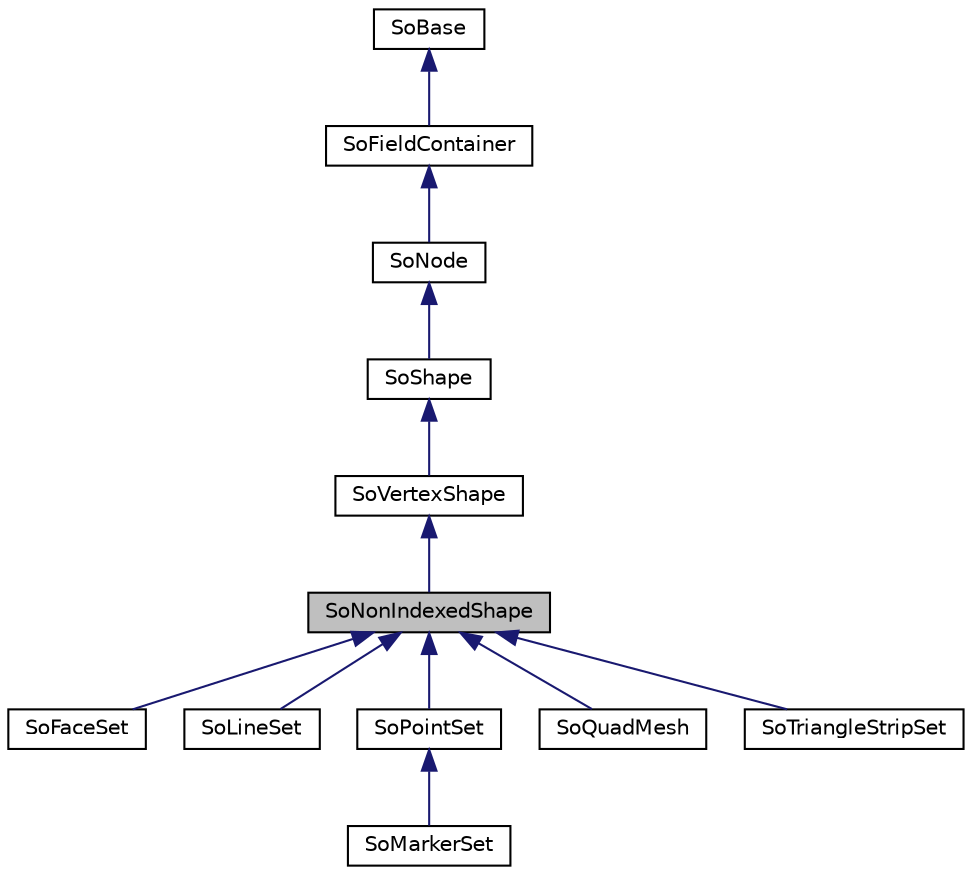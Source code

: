 digraph "SoNonIndexedShape"
{
 // LATEX_PDF_SIZE
  edge [fontname="Helvetica",fontsize="10",labelfontname="Helvetica",labelfontsize="10"];
  node [fontname="Helvetica",fontsize="10",shape=record];
  Node1 [label="SoNonIndexedShape",height=0.2,width=0.4,color="black", fillcolor="grey75", style="filled", fontcolor="black",tooltip="The SoNonIndexedShape class is the superclass for all non-indexed vertex based shapes."];
  Node2 -> Node1 [dir="back",color="midnightblue",fontsize="10",style="solid",fontname="Helvetica"];
  Node2 [label="SoVertexShape",height=0.2,width=0.4,color="black", fillcolor="white", style="filled",URL="$classSoVertexShape.html",tooltip="The SoVertexShape class is the superclass for all vertex based shapes."];
  Node3 -> Node2 [dir="back",color="midnightblue",fontsize="10",style="solid",fontname="Helvetica"];
  Node3 [label="SoShape",height=0.2,width=0.4,color="black", fillcolor="white", style="filled",URL="$classSoShape.html",tooltip="The SoShape class is the superclass for geometry shapes."];
  Node4 -> Node3 [dir="back",color="midnightblue",fontsize="10",style="solid",fontname="Helvetica"];
  Node4 [label="SoNode",height=0.2,width=0.4,color="black", fillcolor="white", style="filled",URL="$classSoNode.html",tooltip="The SoNode class is the base class for nodes used in scene graphs."];
  Node5 -> Node4 [dir="back",color="midnightblue",fontsize="10",style="solid",fontname="Helvetica"];
  Node5 [label="SoFieldContainer",height=0.2,width=0.4,color="black", fillcolor="white", style="filled",URL="$classSoFieldContainer.html",tooltip="The SoFieldContainer class is a base class for all classes that contain fields."];
  Node6 -> Node5 [dir="back",color="midnightblue",fontsize="10",style="solid",fontname="Helvetica"];
  Node6 [label="SoBase",height=0.2,width=0.4,color="black", fillcolor="white", style="filled",URL="$classSoBase.html",tooltip="The SoBase class is the top-level superclass for a number of class-hierarchies."];
  Node1 -> Node7 [dir="back",color="midnightblue",fontsize="10",style="solid",fontname="Helvetica"];
  Node7 [label="SoFaceSet",height=0.2,width=0.4,color="black", fillcolor="white", style="filled",URL="$classSoFaceSet.html",tooltip="The SoFaceSet class is used to render and organize non-indexed polygonal face data."];
  Node1 -> Node8 [dir="back",color="midnightblue",fontsize="10",style="solid",fontname="Helvetica"];
  Node8 [label="SoLineSet",height=0.2,width=0.4,color="black", fillcolor="white", style="filled",URL="$classSoLineSet.html",tooltip="The SoLineSet class is used to render and organize non-indexed polylines."];
  Node1 -> Node9 [dir="back",color="midnightblue",fontsize="10",style="solid",fontname="Helvetica"];
  Node9 [label="SoPointSet",height=0.2,width=0.4,color="black", fillcolor="white", style="filled",URL="$classSoPointSet.html",tooltip="The SoPointSet class is used to display a set of 3D points."];
  Node9 -> Node10 [dir="back",color="midnightblue",fontsize="10",style="solid",fontname="Helvetica"];
  Node10 [label="SoMarkerSet",height=0.2,width=0.4,color="black", fillcolor="white", style="filled",URL="$classSoMarkerSet.html",tooltip="The SoMarkerSet class displays a set of 2D bitmap markers in 3D."];
  Node1 -> Node11 [dir="back",color="midnightblue",fontsize="10",style="solid",fontname="Helvetica"];
  Node11 [label="SoQuadMesh",height=0.2,width=0.4,color="black", fillcolor="white", style="filled",URL="$classSoQuadMesh.html",tooltip="The SoQuadMesh class is used to render and optimize a quadrilateral mesh."];
  Node1 -> Node12 [dir="back",color="midnightblue",fontsize="10",style="solid",fontname="Helvetica"];
  Node12 [label="SoTriangleStripSet",height=0.2,width=0.4,color="black", fillcolor="white", style="filled",URL="$classSoTriangleStripSet.html",tooltip="The SoTriangleStripSet class is used to render and control non-indexed triangle strips."];
}

